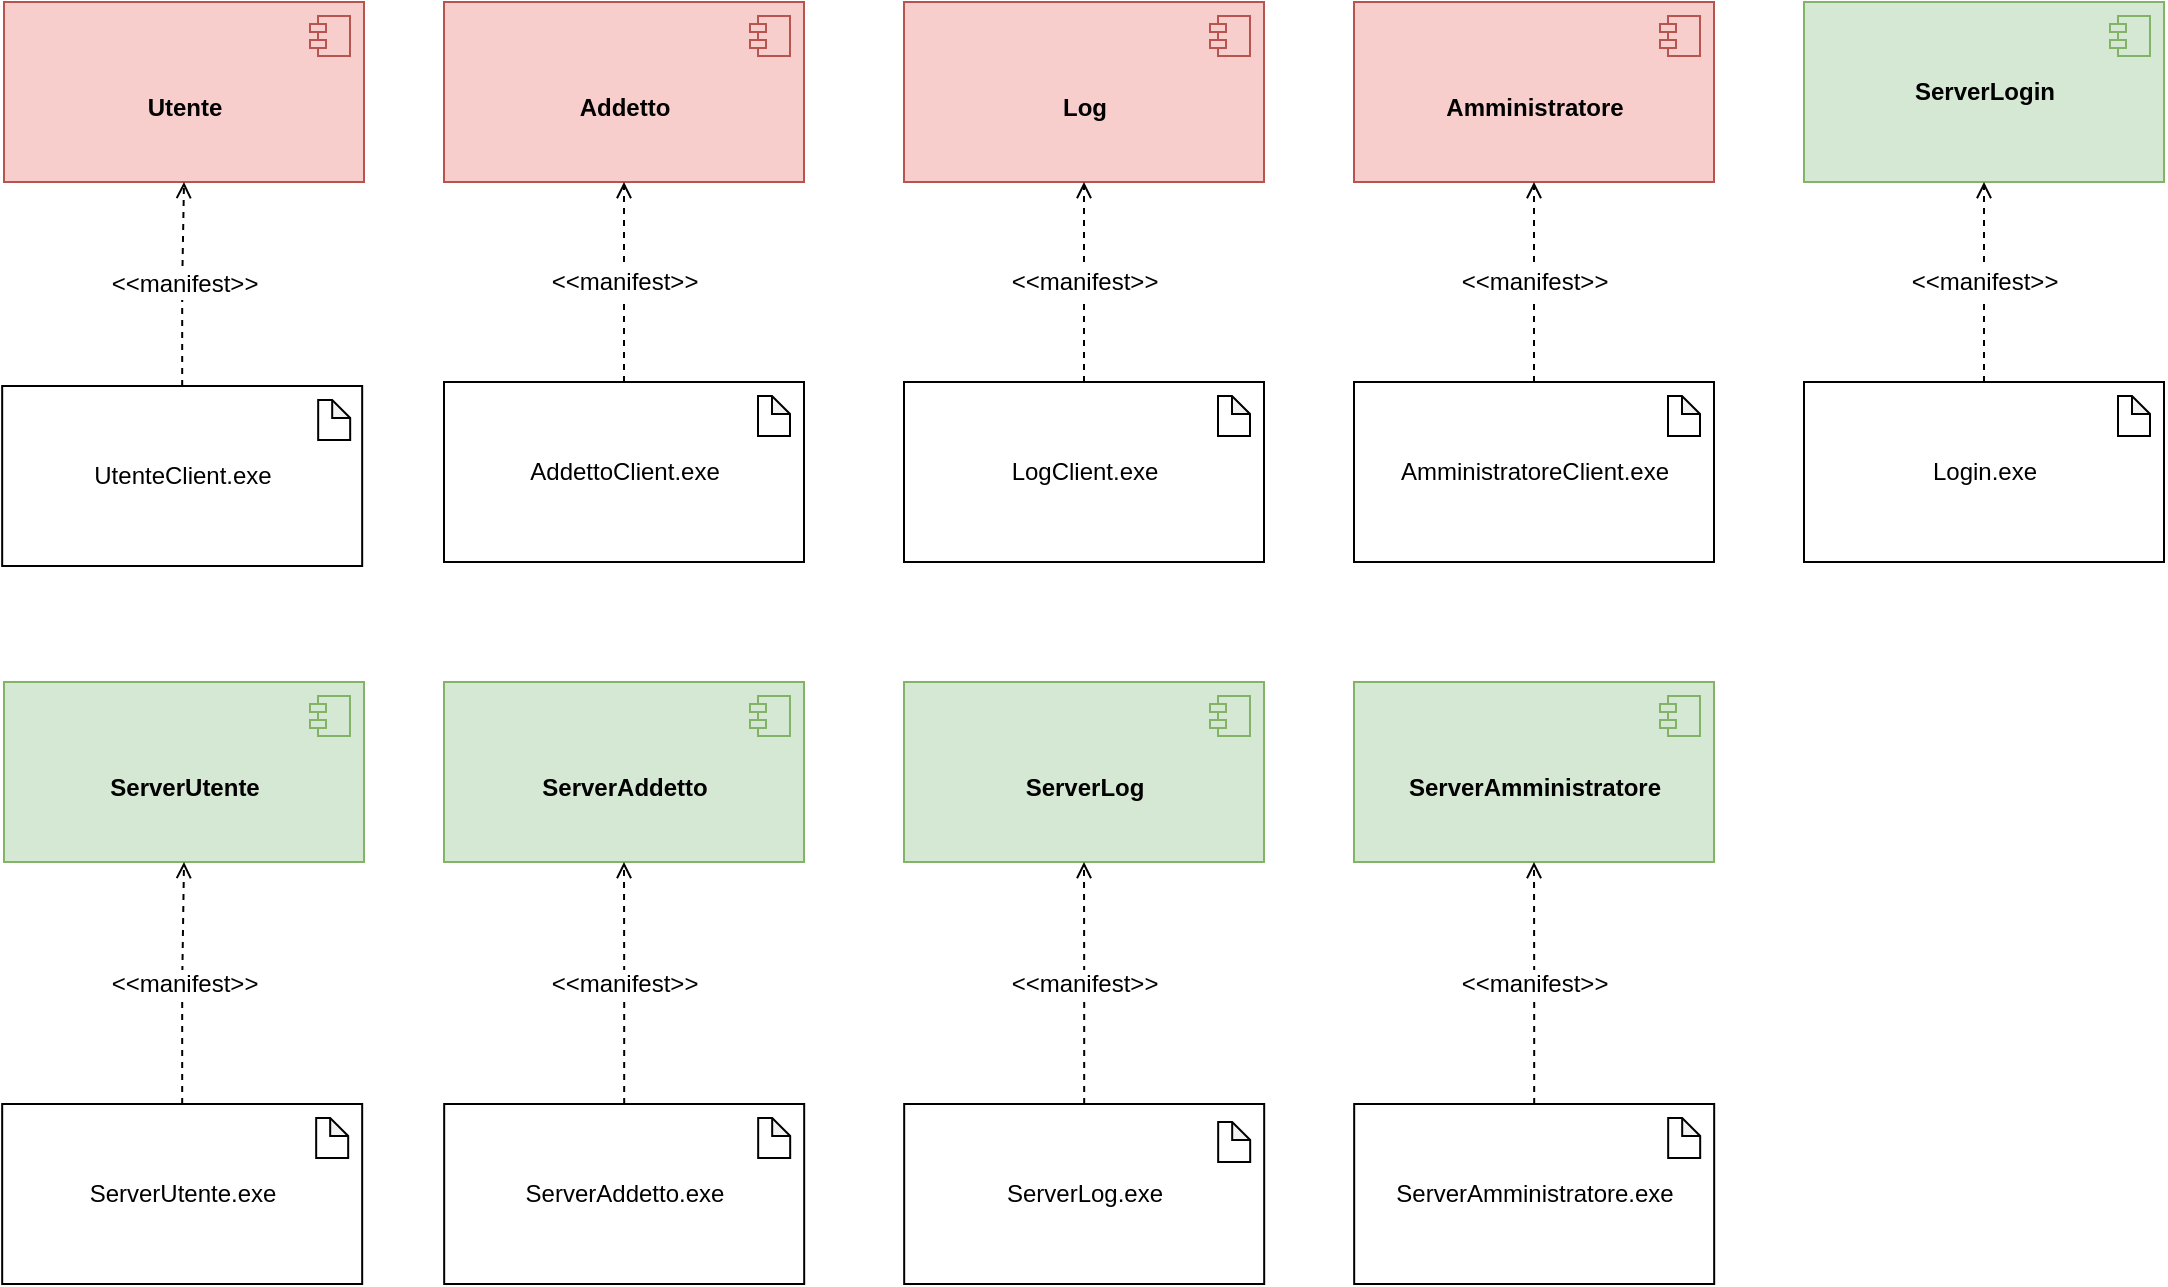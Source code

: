 <mxfile version="10.7.5" type="onedrive"><diagram id="XQxxl3uzUcgu2MqzsLKV" name="Pagina-1"><mxGraphModel dx="2034" dy="1157" grid="1" gridSize="10" guides="1" tooltips="1" connect="1" arrows="1" fold="1" page="1" pageScale="1" pageWidth="827" pageHeight="1169" math="0" shadow="0"><root><mxCell id="0"/><mxCell id="1" parent="0"/><mxCell id="M-V1-9Z_4_tB95999PIN-1" value="&lt;br&gt;&lt;b&gt;Utente&lt;/b&gt;" style="html=1;fillColor=#f8cecc;strokeColor=#b85450;" parent="1" vertex="1"><mxGeometry x="20" y="160" width="180" height="90" as="geometry"/></mxCell><mxCell id="M-V1-9Z_4_tB95999PIN-2" value="" style="shape=component;jettyWidth=8;jettyHeight=4;fillColor=#f8cecc;strokeColor=#b85450;" parent="M-V1-9Z_4_tB95999PIN-1" vertex="1"><mxGeometry x="1" width="20" height="20" relative="1" as="geometry"><mxPoint x="-27" y="7" as="offset"/></mxGeometry></mxCell><mxCell id="M-V1-9Z_4_tB95999PIN-3" value="&lt;br&gt;&lt;b&gt;Amministratore&lt;/b&gt;" style="html=1;fillColor=#f8cecc;strokeColor=#b85450;" parent="1" vertex="1"><mxGeometry x="695" y="160" width="180" height="90" as="geometry"/></mxCell><mxCell id="M-V1-9Z_4_tB95999PIN-4" value="" style="shape=component;jettyWidth=8;jettyHeight=4;fillColor=#f8cecc;strokeColor=#b85450;" parent="M-V1-9Z_4_tB95999PIN-3" vertex="1"><mxGeometry x="1" width="20" height="20" relative="1" as="geometry"><mxPoint x="-27" y="7" as="offset"/></mxGeometry></mxCell><mxCell id="M-V1-9Z_4_tB95999PIN-5" value="&lt;br&gt;&lt;b&gt;Log&lt;/b&gt;" style="html=1;fillColor=#f8cecc;strokeColor=#b85450;" parent="1" vertex="1"><mxGeometry x="470" y="160" width="180" height="90" as="geometry"/></mxCell><mxCell id="M-V1-9Z_4_tB95999PIN-6" value="" style="shape=component;jettyWidth=8;jettyHeight=4;fillColor=#f8cecc;strokeColor=#b85450;" parent="M-V1-9Z_4_tB95999PIN-5" vertex="1"><mxGeometry x="1" width="20" height="20" relative="1" as="geometry"><mxPoint x="-27" y="7" as="offset"/></mxGeometry></mxCell><mxCell id="M-V1-9Z_4_tB95999PIN-7" value="&lt;br&gt;&lt;b&gt;Addetto&lt;/b&gt;" style="html=1;fillColor=#f8cecc;strokeColor=#b85450;" parent="1" vertex="1"><mxGeometry x="240" y="160" width="180" height="90" as="geometry"/></mxCell><mxCell id="M-V1-9Z_4_tB95999PIN-8" value="" style="shape=component;jettyWidth=8;jettyHeight=4;fillColor=#f8cecc;strokeColor=#b85450;" parent="M-V1-9Z_4_tB95999PIN-7" vertex="1"><mxGeometry x="1" width="20" height="20" relative="1" as="geometry"><mxPoint x="-27" y="7" as="offset"/></mxGeometry></mxCell><mxCell id="M-V1-9Z_4_tB95999PIN-9" value="&lt;b&gt;ServerLogin&lt;/b&gt;" style="html=1;fillColor=#d5e8d4;strokeColor=#82b366;" parent="1" vertex="1"><mxGeometry x="920" y="160" width="180" height="90" as="geometry"/></mxCell><mxCell id="M-V1-9Z_4_tB95999PIN-10" value="" style="shape=component;jettyWidth=8;jettyHeight=4;fillColor=#d5e8d4;strokeColor=#82b366;" parent="M-V1-9Z_4_tB95999PIN-9" vertex="1"><mxGeometry x="1" width="20" height="20" relative="1" as="geometry"><mxPoint x="-27" y="7" as="offset"/></mxGeometry></mxCell><mxCell id="M-V1-9Z_4_tB95999PIN-11" value="&lt;br&gt;&lt;b&gt;ServerUtente&lt;/b&gt;" style="html=1;fillColor=#d5e8d4;strokeColor=#82b366;" parent="1" vertex="1"><mxGeometry x="20" y="500" width="180" height="90" as="geometry"/></mxCell><mxCell id="M-V1-9Z_4_tB95999PIN-12" value="" style="shape=component;jettyWidth=8;jettyHeight=4;fillColor=#d5e8d4;strokeColor=#82b366;" parent="M-V1-9Z_4_tB95999PIN-11" vertex="1"><mxGeometry x="1" width="20" height="20" relative="1" as="geometry"><mxPoint x="-27" y="7" as="offset"/></mxGeometry></mxCell><mxCell id="M-V1-9Z_4_tB95999PIN-13" value="&lt;br&gt;&lt;b&gt;ServerAddetto&lt;/b&gt;" style="html=1;fillColor=#d5e8d4;strokeColor=#82b366;" parent="1" vertex="1"><mxGeometry x="240" y="500" width="180" height="90" as="geometry"/></mxCell><mxCell id="M-V1-9Z_4_tB95999PIN-14" value="" style="shape=component;jettyWidth=8;jettyHeight=4;fillColor=#d5e8d4;strokeColor=#82b366;" parent="M-V1-9Z_4_tB95999PIN-13" vertex="1"><mxGeometry x="1" width="20" height="20" relative="1" as="geometry"><mxPoint x="-27" y="7" as="offset"/></mxGeometry></mxCell><mxCell id="M-V1-9Z_4_tB95999PIN-15" value="&lt;br&gt;&lt;b&gt;ServerLog&lt;/b&gt;" style="html=1;fillColor=#d5e8d4;strokeColor=#82b366;" parent="1" vertex="1"><mxGeometry x="470" y="500" width="180" height="90" as="geometry"/></mxCell><mxCell id="M-V1-9Z_4_tB95999PIN-16" value="" style="shape=component;jettyWidth=8;jettyHeight=4;fillColor=#d5e8d4;strokeColor=#82b366;" parent="M-V1-9Z_4_tB95999PIN-15" vertex="1"><mxGeometry x="1" width="20" height="20" relative="1" as="geometry"><mxPoint x="-27" y="7" as="offset"/></mxGeometry></mxCell><mxCell id="M-V1-9Z_4_tB95999PIN-17" value="&lt;br&gt;&lt;b&gt;ServerAmministratore&lt;/b&gt;" style="html=1;fillColor=#d5e8d4;strokeColor=#82b366;" parent="1" vertex="1"><mxGeometry x="695" y="500" width="180" height="90" as="geometry"/></mxCell><mxCell id="M-V1-9Z_4_tB95999PIN-18" value="" style="shape=component;jettyWidth=8;jettyHeight=4;fillColor=#d5e8d4;strokeColor=#82b366;" parent="M-V1-9Z_4_tB95999PIN-17" vertex="1"><mxGeometry x="1" width="20" height="20" relative="1" as="geometry"><mxPoint x="-27" y="7" as="offset"/></mxGeometry></mxCell><mxCell id="M-V1-9Z_4_tB95999PIN-48" value="&amp;lt;&amp;lt;manifest&amp;gt;&amp;gt;" style="edgeStyle=orthogonalEdgeStyle;rounded=0;orthogonalLoop=1;jettySize=auto;html=1;exitX=0.5;exitY=0;exitDx=0;exitDy=0;entryX=0.5;entryY=1;entryDx=0;entryDy=0;fontSize=12;endArrow=open;endFill=0;dashed=1;" parent="1" source="M-V1-9Z_4_tB95999PIN-27" target="M-V1-9Z_4_tB95999PIN-9" edge="1"><mxGeometry relative="1" as="geometry"/></mxCell><mxCell id="M-V1-9Z_4_tB95999PIN-27" value="Login.exe" style="html=1;" parent="1" vertex="1"><mxGeometry x="920" y="350" width="180" height="90" as="geometry"/></mxCell><mxCell id="M-V1-9Z_4_tB95999PIN-26" value="" style="shape=note;whiteSpace=wrap;html=1;backgroundOutline=1;darkOpacity=0.05;size=9;fontSize=12;" parent="1" vertex="1"><mxGeometry x="1077" y="357" width="16" height="20" as="geometry"/></mxCell><mxCell id="M-V1-9Z_4_tB95999PIN-49" value="&amp;lt;&amp;lt;manifest&amp;gt;&amp;gt;" style="edgeStyle=orthogonalEdgeStyle;rounded=0;orthogonalLoop=1;jettySize=auto;html=1;exitX=0.5;exitY=0;exitDx=0;exitDy=0;entryX=0.5;entryY=1;entryDx=0;entryDy=0;dashed=1;endArrow=open;endFill=0;fontSize=12;" parent="1" source="M-V1-9Z_4_tB95999PIN-30" target="M-V1-9Z_4_tB95999PIN-3" edge="1"><mxGeometry relative="1" as="geometry"/></mxCell><mxCell id="M-V1-9Z_4_tB95999PIN-30" value="AmministratoreClient.exe" style="html=1;" parent="1" vertex="1"><mxGeometry x="695" y="350" width="180" height="90" as="geometry"/></mxCell><mxCell id="M-V1-9Z_4_tB95999PIN-31" value="" style="shape=note;whiteSpace=wrap;html=1;backgroundOutline=1;darkOpacity=0.05;size=9;fontSize=12;" parent="1" vertex="1"><mxGeometry x="852" y="357" width="16" height="20" as="geometry"/></mxCell><mxCell id="M-V1-9Z_4_tB95999PIN-50" value="&amp;lt;&amp;lt;manifest&amp;gt;&amp;gt;" style="edgeStyle=orthogonalEdgeStyle;rounded=0;orthogonalLoop=1;jettySize=auto;html=1;exitX=0.5;exitY=0;exitDx=0;exitDy=0;entryX=0.5;entryY=1;entryDx=0;entryDy=0;dashed=1;endArrow=open;endFill=0;fontSize=12;" parent="1" source="M-V1-9Z_4_tB95999PIN-32" target="M-V1-9Z_4_tB95999PIN-5" edge="1"><mxGeometry relative="1" as="geometry"/></mxCell><mxCell id="M-V1-9Z_4_tB95999PIN-32" value="LogClient.exe" style="html=1;" parent="1" vertex="1"><mxGeometry x="470" y="350" width="180" height="90" as="geometry"/></mxCell><mxCell id="M-V1-9Z_4_tB95999PIN-33" value="" style="shape=note;whiteSpace=wrap;html=1;backgroundOutline=1;darkOpacity=0.05;size=9;fontSize=12;" parent="1" vertex="1"><mxGeometry x="627" y="357" width="16" height="20" as="geometry"/></mxCell><mxCell id="M-V1-9Z_4_tB95999PIN-51" value="&amp;lt;&amp;lt;manifest&amp;gt;&amp;gt;" style="edgeStyle=orthogonalEdgeStyle;rounded=0;orthogonalLoop=1;jettySize=auto;html=1;exitX=0.5;exitY=0;exitDx=0;exitDy=0;entryX=0.5;entryY=1;entryDx=0;entryDy=0;dashed=1;endArrow=open;endFill=0;fontSize=12;" parent="1" source="M-V1-9Z_4_tB95999PIN-34" target="M-V1-9Z_4_tB95999PIN-7" edge="1"><mxGeometry relative="1" as="geometry"/></mxCell><mxCell id="M-V1-9Z_4_tB95999PIN-34" value="AddettoClient.exe" style="html=1;" parent="1" vertex="1"><mxGeometry x="240" y="350" width="180" height="90" as="geometry"/></mxCell><mxCell id="M-V1-9Z_4_tB95999PIN-35" value="" style="shape=note;whiteSpace=wrap;html=1;backgroundOutline=1;darkOpacity=0.05;size=9;fontSize=12;" parent="1" vertex="1"><mxGeometry x="397" y="357" width="16" height="20" as="geometry"/></mxCell><mxCell id="M-V1-9Z_4_tB95999PIN-52" value="&amp;lt;&amp;lt;manifest&amp;gt;&amp;gt;" style="edgeStyle=orthogonalEdgeStyle;rounded=0;orthogonalLoop=1;jettySize=auto;html=1;exitX=0.5;exitY=0;exitDx=0;exitDy=0;entryX=0.5;entryY=1;entryDx=0;entryDy=0;dashed=1;endArrow=open;endFill=0;fontSize=12;" parent="1" source="M-V1-9Z_4_tB95999PIN-36" target="M-V1-9Z_4_tB95999PIN-1" edge="1"><mxGeometry relative="1" as="geometry"/></mxCell><mxCell id="M-V1-9Z_4_tB95999PIN-36" value="UtenteClient.exe" style="html=1;" parent="1" vertex="1"><mxGeometry x="19.088" y="352" width="180" height="90" as="geometry"/></mxCell><mxCell id="M-V1-9Z_4_tB95999PIN-37" value="" style="shape=note;whiteSpace=wrap;html=1;backgroundOutline=1;darkOpacity=0.05;size=9;fontSize=12;" parent="1" vertex="1"><mxGeometry x="177.088" y="359" width="16" height="20" as="geometry"/></mxCell><mxCell id="M-V1-9Z_4_tB95999PIN-54" value="&amp;lt;&amp;lt;manifest&amp;gt;&amp;gt;" style="edgeStyle=orthogonalEdgeStyle;rounded=0;orthogonalLoop=1;jettySize=auto;html=1;exitX=0.5;exitY=0;exitDx=0;exitDy=0;dashed=1;endArrow=open;endFill=0;fontSize=12;" parent="1" source="M-V1-9Z_4_tB95999PIN-38" target="M-V1-9Z_4_tB95999PIN-11" edge="1"><mxGeometry relative="1" as="geometry"/></mxCell><mxCell id="M-V1-9Z_4_tB95999PIN-38" value="ServerUtente.exe" style="html=1;" parent="1" vertex="1"><mxGeometry x="19.088" y="711" width="180" height="90" as="geometry"/></mxCell><mxCell id="M-V1-9Z_4_tB95999PIN-39" value="" style="shape=note;whiteSpace=wrap;html=1;backgroundOutline=1;darkOpacity=0.05;size=9;fontSize=12;" parent="1" vertex="1"><mxGeometry x="176.088" y="718" width="16" height="20" as="geometry"/></mxCell><mxCell id="M-V1-9Z_4_tB95999PIN-55" value="&amp;lt;&amp;lt;manifest&amp;gt;&amp;gt;" style="edgeStyle=orthogonalEdgeStyle;rounded=0;orthogonalLoop=1;jettySize=auto;html=1;exitX=0.5;exitY=0;exitDx=0;exitDy=0;dashed=1;endArrow=open;endFill=0;fontSize=12;" parent="1" source="M-V1-9Z_4_tB95999PIN-40" target="M-V1-9Z_4_tB95999PIN-13" edge="1"><mxGeometry relative="1" as="geometry"/></mxCell><mxCell id="M-V1-9Z_4_tB95999PIN-40" value="ServerAddetto.exe" style="html=1;" parent="1" vertex="1"><mxGeometry x="240.088" y="711" width="180" height="90" as="geometry"/></mxCell><mxCell id="M-V1-9Z_4_tB95999PIN-41" value="" style="shape=note;whiteSpace=wrap;html=1;backgroundOutline=1;darkOpacity=0.05;size=9;fontSize=12;" parent="1" vertex="1"><mxGeometry x="397.088" y="718" width="16" height="20" as="geometry"/></mxCell><mxCell id="M-V1-9Z_4_tB95999PIN-56" value="&amp;lt;&amp;lt;manifest&amp;gt;&amp;gt;" style="edgeStyle=orthogonalEdgeStyle;rounded=0;orthogonalLoop=1;jettySize=auto;html=1;exitX=0.5;exitY=0;exitDx=0;exitDy=0;entryX=0.5;entryY=1;entryDx=0;entryDy=0;dashed=1;endArrow=open;endFill=0;fontSize=12;" parent="1" source="M-V1-9Z_4_tB95999PIN-42" target="M-V1-9Z_4_tB95999PIN-15" edge="1"><mxGeometry relative="1" as="geometry"/></mxCell><mxCell id="M-V1-9Z_4_tB95999PIN-42" value="ServerLog.exe" style="html=1;" parent="1" vertex="1"><mxGeometry x="470.088" y="711" width="180" height="90" as="geometry"/></mxCell><mxCell id="M-V1-9Z_4_tB95999PIN-43" value="" style="shape=note;whiteSpace=wrap;html=1;backgroundOutline=1;darkOpacity=0.05;size=9;fontSize=12;" parent="1" vertex="1"><mxGeometry x="627.088" y="720" width="16" height="20" as="geometry"/></mxCell><mxCell id="M-V1-9Z_4_tB95999PIN-57" value="&amp;lt;&amp;lt;manifest&amp;gt;&amp;gt;" style="edgeStyle=orthogonalEdgeStyle;rounded=0;orthogonalLoop=1;jettySize=auto;html=1;exitX=0.5;exitY=0;exitDx=0;exitDy=0;entryX=0.5;entryY=1;entryDx=0;entryDy=0;dashed=1;endArrow=open;endFill=0;fontSize=12;" parent="1" source="M-V1-9Z_4_tB95999PIN-44" target="M-V1-9Z_4_tB95999PIN-17" edge="1"><mxGeometry relative="1" as="geometry"/></mxCell><mxCell id="M-V1-9Z_4_tB95999PIN-44" value="ServerAmministratore.exe" style="html=1;" parent="1" vertex="1"><mxGeometry x="695.088" y="711" width="180" height="90" as="geometry"/></mxCell><mxCell id="M-V1-9Z_4_tB95999PIN-45" value="" style="shape=note;whiteSpace=wrap;html=1;backgroundOutline=1;darkOpacity=0.05;size=9;fontSize=12;" parent="1" vertex="1"><mxGeometry x="852.088" y="718" width="16" height="20" as="geometry"/></mxCell></root></mxGraphModel></diagram><diagram name="Copy of Pagina-1" id="YWoo5XgSqJRHNVX42gcq"><mxGraphModel dx="2034" dy="1157" grid="1" gridSize="10" guides="1" tooltips="1" connect="1" arrows="1" fold="1" page="1" pageScale="1" pageWidth="827" pageHeight="1169" math="0" shadow="0"><root><mxCell id="XYzr_hdKsCUIDlHFSRqk-0"/><mxCell id="XYzr_hdKsCUIDlHFSRqk-1" parent="XYzr_hdKsCUIDlHFSRqk-0"/><mxCell id="XYzr_hdKsCUIDlHFSRqk-2" value="&lt;br&gt;&lt;b&gt;Utente&lt;/b&gt;" style="html=1;" vertex="1" parent="XYzr_hdKsCUIDlHFSRqk-1"><mxGeometry x="20" y="160" width="180" height="90" as="geometry"/></mxCell><mxCell id="XYzr_hdKsCUIDlHFSRqk-3" value="" style="shape=component;jettyWidth=8;jettyHeight=4;" vertex="1" parent="XYzr_hdKsCUIDlHFSRqk-2"><mxGeometry x="1" width="20" height="20" relative="1" as="geometry"><mxPoint x="-27" y="7" as="offset"/></mxGeometry></mxCell><mxCell id="XYzr_hdKsCUIDlHFSRqk-4" value="&lt;br&gt;&lt;b&gt;Amministratore&lt;/b&gt;" style="html=1;" vertex="1" parent="XYzr_hdKsCUIDlHFSRqk-1"><mxGeometry x="695" y="160" width="180" height="90" as="geometry"/></mxCell><mxCell id="XYzr_hdKsCUIDlHFSRqk-5" value="" style="shape=component;jettyWidth=8;jettyHeight=4;" vertex="1" parent="XYzr_hdKsCUIDlHFSRqk-4"><mxGeometry x="1" width="20" height="20" relative="1" as="geometry"><mxPoint x="-27" y="7" as="offset"/></mxGeometry></mxCell><mxCell id="XYzr_hdKsCUIDlHFSRqk-6" value="&lt;br&gt;&lt;b&gt;Log&lt;/b&gt;" style="html=1;" vertex="1" parent="XYzr_hdKsCUIDlHFSRqk-1"><mxGeometry x="470" y="160" width="180" height="90" as="geometry"/></mxCell><mxCell id="XYzr_hdKsCUIDlHFSRqk-7" value="" style="shape=component;jettyWidth=8;jettyHeight=4;" vertex="1" parent="XYzr_hdKsCUIDlHFSRqk-6"><mxGeometry x="1" width="20" height="20" relative="1" as="geometry"><mxPoint x="-27" y="7" as="offset"/></mxGeometry></mxCell><mxCell id="XYzr_hdKsCUIDlHFSRqk-8" value="&lt;br&gt;&lt;b&gt;Addetto&lt;/b&gt;" style="html=1;" vertex="1" parent="XYzr_hdKsCUIDlHFSRqk-1"><mxGeometry x="240" y="160" width="180" height="90" as="geometry"/></mxCell><mxCell id="XYzr_hdKsCUIDlHFSRqk-9" value="" style="shape=component;jettyWidth=8;jettyHeight=4;" vertex="1" parent="XYzr_hdKsCUIDlHFSRqk-8"><mxGeometry x="1" width="20" height="20" relative="1" as="geometry"><mxPoint x="-27" y="7" as="offset"/></mxGeometry></mxCell><mxCell id="XYzr_hdKsCUIDlHFSRqk-23" value="&amp;lt;&amp;lt;manifest&amp;gt;&amp;gt;" style="edgeStyle=orthogonalEdgeStyle;rounded=0;orthogonalLoop=1;jettySize=auto;html=1;exitX=0.5;exitY=0;exitDx=0;exitDy=0;entryX=0.5;entryY=1;entryDx=0;entryDy=0;dashed=1;endArrow=open;endFill=0;fontSize=12;" edge="1" parent="XYzr_hdKsCUIDlHFSRqk-1" source="XYzr_hdKsCUIDlHFSRqk-24" target="XYzr_hdKsCUIDlHFSRqk-4"><mxGeometry relative="1" as="geometry"/></mxCell><mxCell id="XYzr_hdKsCUIDlHFSRqk-24" value="AmministratoreClient.exe" style="html=1;" vertex="1" parent="XYzr_hdKsCUIDlHFSRqk-1"><mxGeometry x="695" y="350" width="180" height="90" as="geometry"/></mxCell><mxCell id="XYzr_hdKsCUIDlHFSRqk-25" value="" style="shape=note;whiteSpace=wrap;html=1;backgroundOutline=1;darkOpacity=0.05;size=9;fontSize=12;" vertex="1" parent="XYzr_hdKsCUIDlHFSRqk-1"><mxGeometry x="852" y="357" width="16" height="20" as="geometry"/></mxCell><mxCell id="XYzr_hdKsCUIDlHFSRqk-26" value="&amp;lt;&amp;lt;manifest&amp;gt;&amp;gt;" style="edgeStyle=orthogonalEdgeStyle;rounded=0;orthogonalLoop=1;jettySize=auto;html=1;exitX=0.5;exitY=0;exitDx=0;exitDy=0;entryX=0.5;entryY=1;entryDx=0;entryDy=0;dashed=1;endArrow=open;endFill=0;fontSize=12;" edge="1" parent="XYzr_hdKsCUIDlHFSRqk-1" source="XYzr_hdKsCUIDlHFSRqk-27" target="XYzr_hdKsCUIDlHFSRqk-6"><mxGeometry relative="1" as="geometry"/></mxCell><mxCell id="XYzr_hdKsCUIDlHFSRqk-27" value="LogClient.exe" style="html=1;" vertex="1" parent="XYzr_hdKsCUIDlHFSRqk-1"><mxGeometry x="470" y="350" width="180" height="90" as="geometry"/></mxCell><mxCell id="XYzr_hdKsCUIDlHFSRqk-28" value="" style="shape=note;whiteSpace=wrap;html=1;backgroundOutline=1;darkOpacity=0.05;size=9;fontSize=12;" vertex="1" parent="XYzr_hdKsCUIDlHFSRqk-1"><mxGeometry x="627" y="357" width="16" height="20" as="geometry"/></mxCell><mxCell id="XYzr_hdKsCUIDlHFSRqk-29" value="&amp;lt;&amp;lt;manifest&amp;gt;&amp;gt;" style="edgeStyle=orthogonalEdgeStyle;rounded=0;orthogonalLoop=1;jettySize=auto;html=1;exitX=0.5;exitY=0;exitDx=0;exitDy=0;entryX=0.5;entryY=1;entryDx=0;entryDy=0;dashed=1;endArrow=open;endFill=0;fontSize=12;" edge="1" parent="XYzr_hdKsCUIDlHFSRqk-1" source="XYzr_hdKsCUIDlHFSRqk-30" target="XYzr_hdKsCUIDlHFSRqk-8"><mxGeometry relative="1" as="geometry"/></mxCell><mxCell id="XYzr_hdKsCUIDlHFSRqk-30" value="AddettoClient.exe" style="html=1;" vertex="1" parent="XYzr_hdKsCUIDlHFSRqk-1"><mxGeometry x="240" y="350" width="180" height="90" as="geometry"/></mxCell><mxCell id="XYzr_hdKsCUIDlHFSRqk-31" value="" style="shape=note;whiteSpace=wrap;html=1;backgroundOutline=1;darkOpacity=0.05;size=9;fontSize=12;" vertex="1" parent="XYzr_hdKsCUIDlHFSRqk-1"><mxGeometry x="397" y="357" width="16" height="20" as="geometry"/></mxCell><mxCell id="XYzr_hdKsCUIDlHFSRqk-32" value="&amp;lt;&amp;lt;manifest&amp;gt;&amp;gt;" style="edgeStyle=orthogonalEdgeStyle;rounded=0;orthogonalLoop=1;jettySize=auto;html=1;exitX=0.5;exitY=0;exitDx=0;exitDy=0;entryX=0.5;entryY=1;entryDx=0;entryDy=0;dashed=1;endArrow=open;endFill=0;fontSize=12;" edge="1" parent="XYzr_hdKsCUIDlHFSRqk-1" source="XYzr_hdKsCUIDlHFSRqk-33" target="XYzr_hdKsCUIDlHFSRqk-2"><mxGeometry relative="1" as="geometry"/></mxCell><mxCell id="XYzr_hdKsCUIDlHFSRqk-33" value="UtenteClient.exe" style="html=1;" vertex="1" parent="XYzr_hdKsCUIDlHFSRqk-1"><mxGeometry x="19.088" y="352" width="180" height="90" as="geometry"/></mxCell><mxCell id="XYzr_hdKsCUIDlHFSRqk-34" value="" style="shape=note;whiteSpace=wrap;html=1;backgroundOutline=1;darkOpacity=0.05;size=9;fontSize=12;" vertex="1" parent="XYzr_hdKsCUIDlHFSRqk-1"><mxGeometry x="177.088" y="359" width="16" height="20" as="geometry"/></mxCell></root></mxGraphModel></diagram></mxfile>